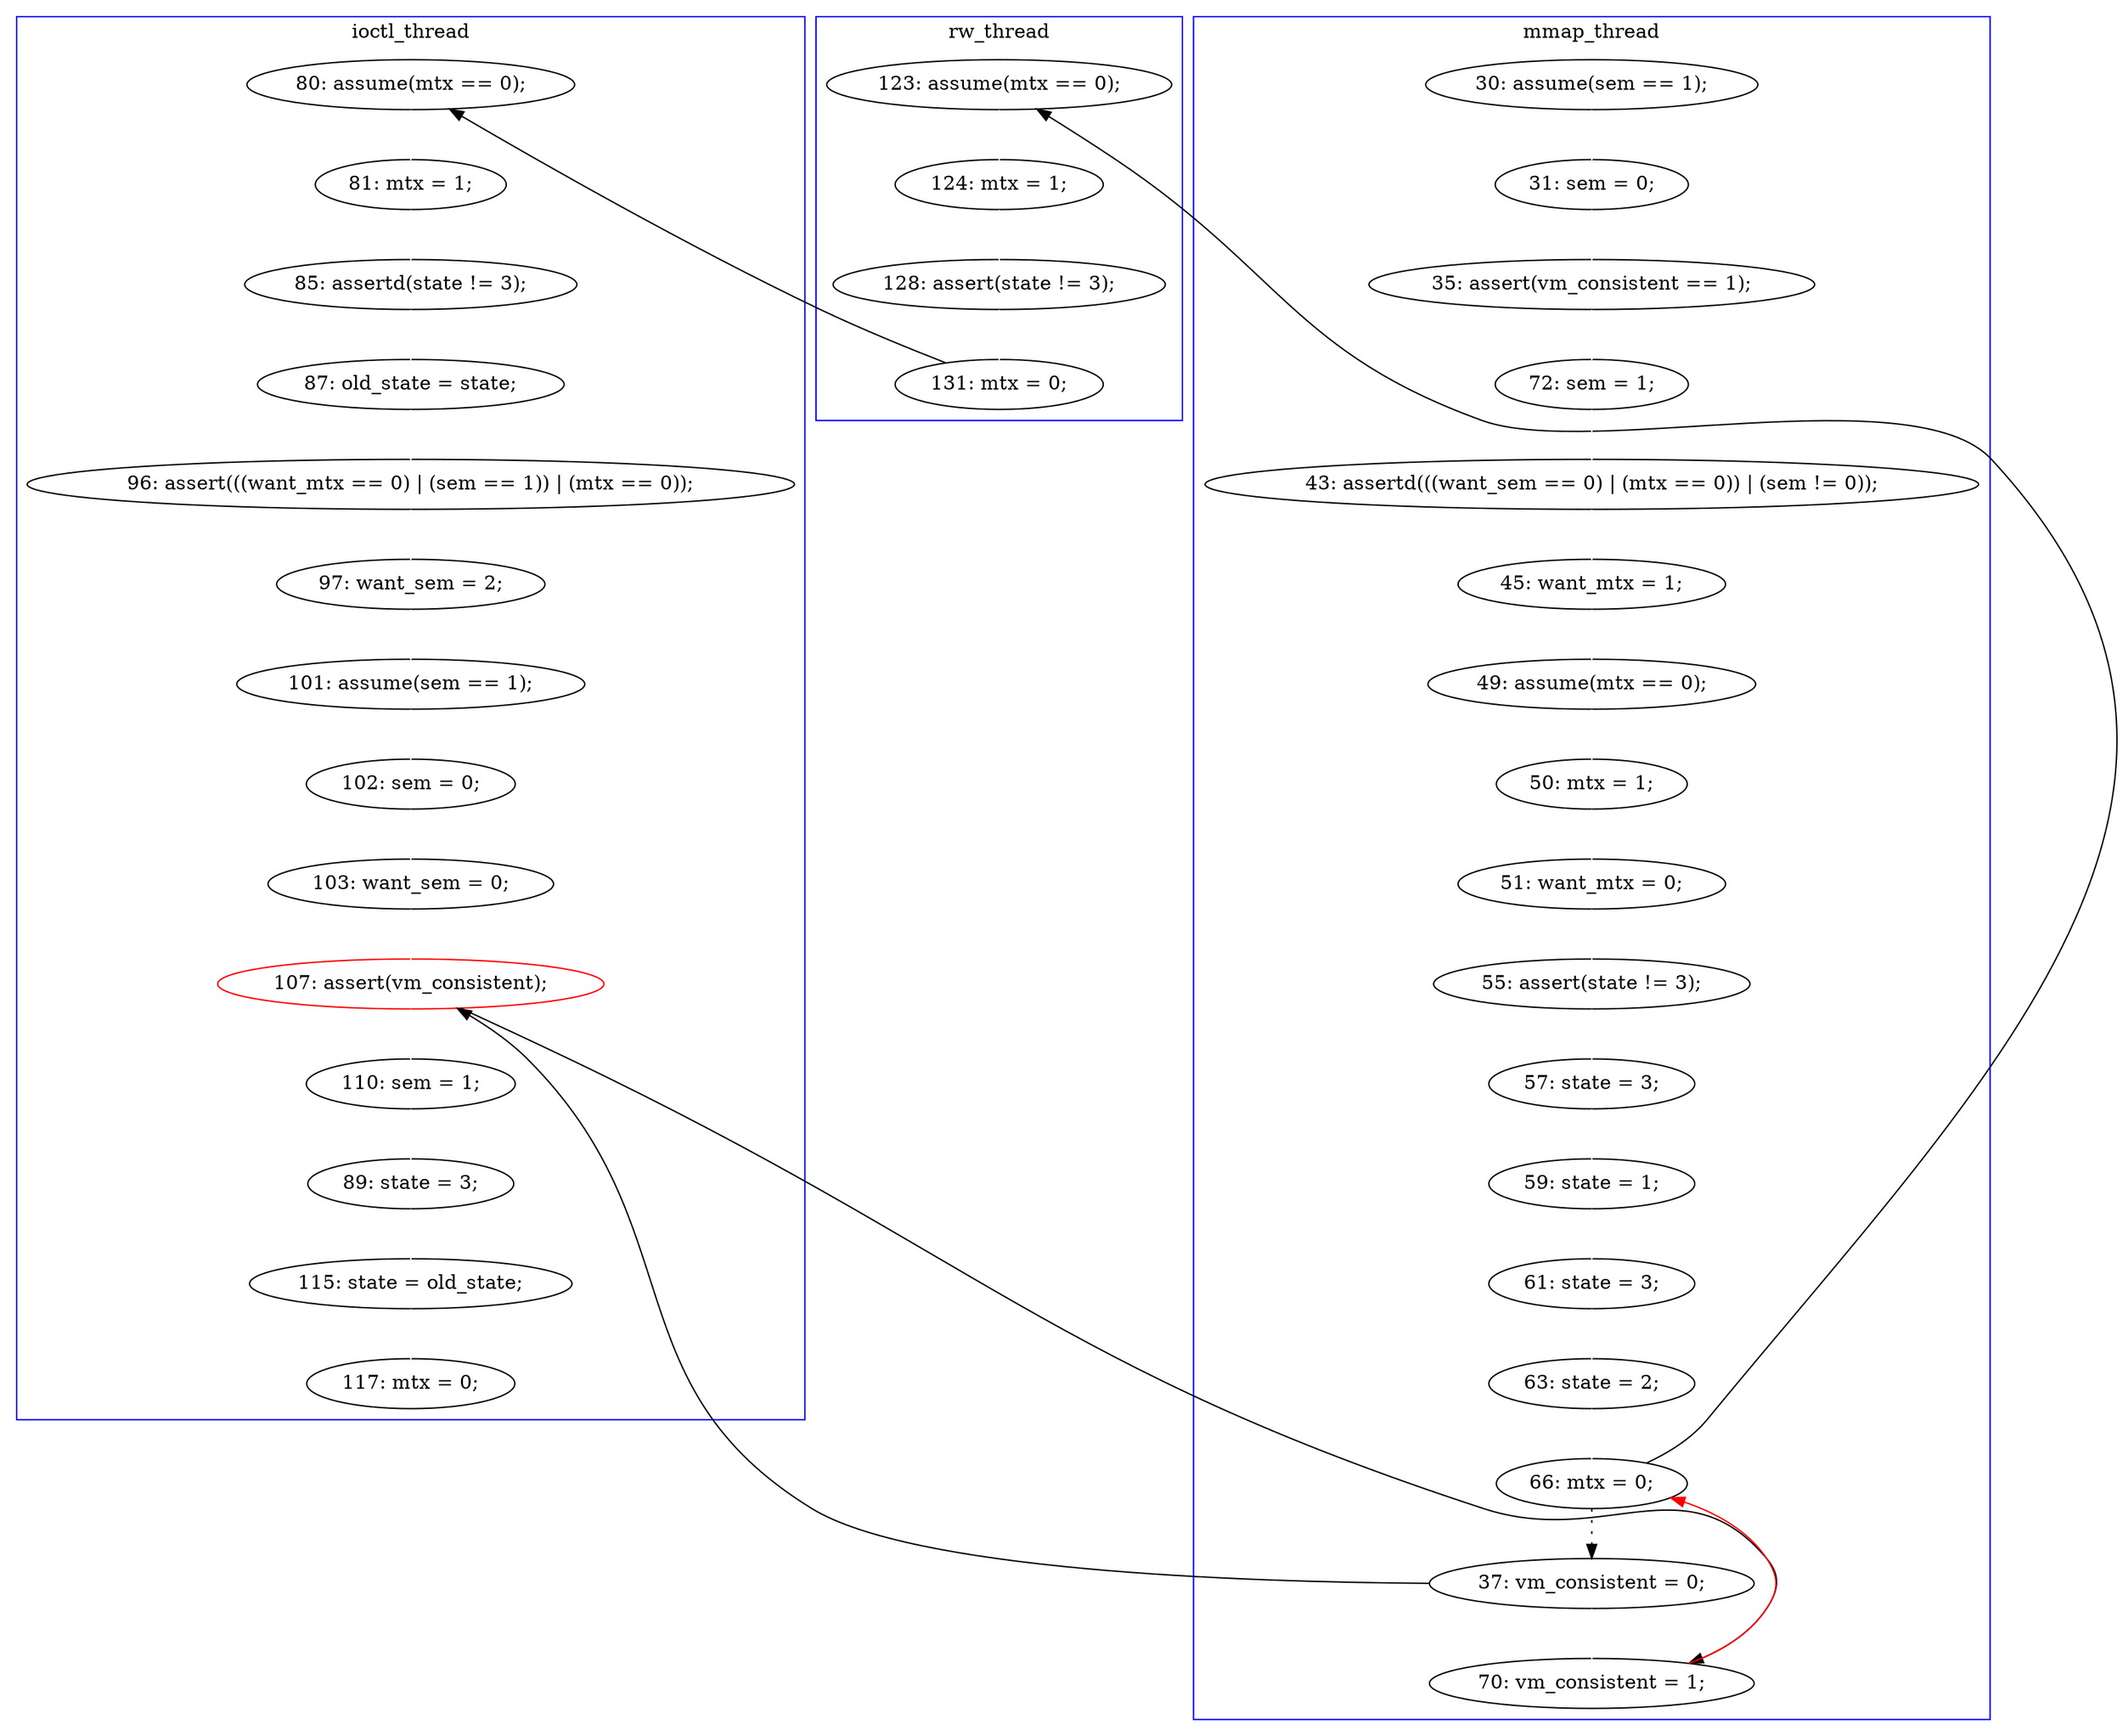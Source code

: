 digraph Counterexample {
	11 -> 12 [color = white, style = solid]
	17 -> 18 [color = white, style = solid]
	19 -> 20 [color = white, style = solid]
	36 -> 39 [color = white, style = solid]
	18 -> 19 [color = white, style = solid]
	28 -> 46 [color = black, style = solid, constraint = false]
	33 -> 34 [color = black, style = solid, constraint = false]
	24 -> 26 [color = white, style = solid]
	27 -> 30 [color = black, style = solid, constraint = false]
	42 -> 43 [color = white, style = solid]
	48 -> 55 [color = white, style = solid]
	46 -> 47 [color = black, style = solid, constraint = false]
	46 -> 48 [color = white, style = solid]
	31 -> 32 [color = white, style = solid]
	34 -> 35 [color = white, style = solid]
	41 -> 42 [color = white, style = solid]
	35 -> 36 [color = white, style = solid]
	13 -> 14 [color = white, style = solid]
	45 -> 46 [color = white, style = solid]
	30 -> 31 [color = white, style = solid]
	12 -> 13 [color = white, style = solid]
	20 -> 21 [color = white, style = solid]
	27 -> 28 [color = black, style = dotted]
	56 -> 57 [color = white, style = solid]
	28 -> 47 [color = white, style = solid]
	14 -> 15 [color = white, style = solid]
	47 -> 27 [color = red, style = solid, constraint = false]
	32 -> 33 [color = white, style = solid]
	39 -> 41 [color = white, style = solid]
	23 -> 24 [color = white, style = solid]
	21 -> 23 [color = white, style = solid]
	15 -> 17 [color = white, style = solid]
	43 -> 44 [color = white, style = solid]
	26 -> 27 [color = white, style = solid]
	44 -> 45 [color = white, style = solid]
	10 -> 11 [color = white, style = solid]
	55 -> 56 [color = white, style = solid]
	subgraph cluster3 {
		label = rw_thread
		color = blue
		32  [label = "128: assert(state != 3);"]
		33  [label = "131: mtx = 0;"]
		31  [label = "124: mtx = 1;"]
		30  [label = "123: assume(mtx == 0);"]
	}
	subgraph cluster1 {
		label = mmap_thread
		color = blue
		24  [label = "61: state = 3;"]
		47  [label = "70: vm_consistent = 1;"]
		27  [label = "66: mtx = 0;"]
		14  [label = "43: assertd(((want_sem == 0) | (mtx == 0)) | (sem != 0));"]
		12  [label = "35: assert(vm_consistent == 1);"]
		17  [label = "49: assume(mtx == 0);"]
		19  [label = "51: want_mtx = 0;"]
		20  [label = "55: assert(state != 3);"]
		21  [label = "57: state = 3;"]
		26  [label = "63: state = 2;"]
		13  [label = "72: sem = 1;"]
		28  [label = "37: vm_consistent = 0;"]
		15  [label = "45: want_mtx = 1;"]
		11  [label = "31: sem = 0;"]
		10  [label = "30: assume(sem == 1);"]
		18  [label = "50: mtx = 1;"]
		23  [label = "59: state = 1;"]
	}
	subgraph cluster2 {
		label = ioctl_thread
		color = blue
		44  [label = "102: sem = 0;"]
		42  [label = "97: want_sem = 2;"]
		41  [label = "96: assert(((want_mtx == 0) | (sem == 1)) | (mtx == 0));"]
		39  [label = "87: old_state = state;"]
		57  [label = "117: mtx = 0;"]
		48  [label = "110: sem = 1;"]
		46  [label = "107: assert(vm_consistent);", color = red]
		45  [label = "103: want_sem = 0;"]
		56  [label = "115: state = old_state;"]
		36  [label = "85: assertd(state != 3);"]
		43  [label = "101: assume(sem == 1);"]
		55  [label = "89: state = 3;"]
		35  [label = "81: mtx = 1;"]
		34  [label = "80: assume(mtx == 0);"]
	}
}